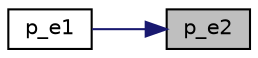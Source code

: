 digraph "p_e2"
{
 // LATEX_PDF_SIZE
  edge [fontname="Helvetica",fontsize="10",labelfontname="Helvetica",labelfontsize="10"];
  node [fontname="Helvetica",fontsize="10",shape=record];
  rankdir="RL";
  Node1 [label="p_e2",height=0.2,width=0.4,color="black", fillcolor="grey75", style="filled", fontcolor="black",tooltip=" "];
  Node1 -> Node2 [dir="back",color="midnightblue",fontsize="10",style="solid",fontname="Helvetica"];
  Node2 [label="p_e1",height=0.2,width=0.4,color="black", fillcolor="white", style="filled",URL="$80211b_8c.html#aaa482b30c3c823214d0fabc4cb089768",tooltip=" "];
}
